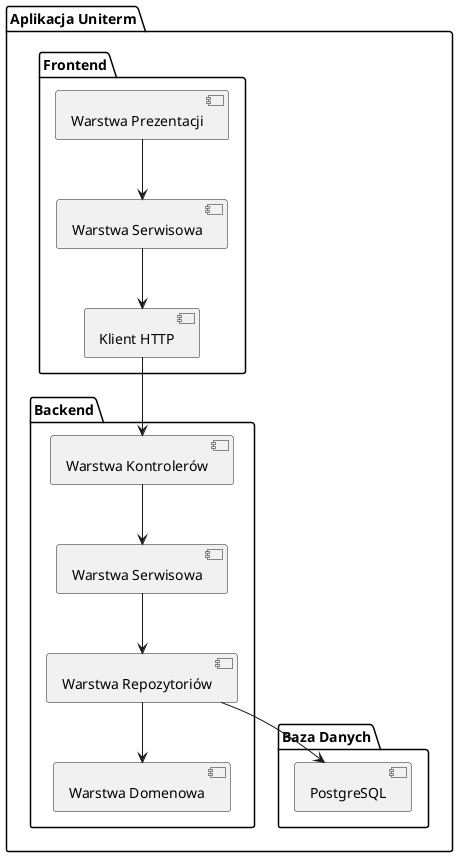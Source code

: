 @startuml
package "Aplikacja Uniterm" {
  package "Frontend" {
    [Warstwa Prezentacji] as FE_Presentation
    [Warstwa Serwisowa] as FE_Service
    [Klient HTTP] as FE_HTTP
  }
  
  package "Backend" {
    [Warstwa Kontrolerów] as BE_Controller
    [Warstwa Serwisowa] as BE_Service
    [Warstwa Repozytoriów] as BE_Repository
    [Warstwa Domenowa] as BE_Domain
  }
  
  package "Baza Danych" {
    [PostgreSQL] as DB
  }
  
  FE_Presentation --> FE_Service
  FE_Service --> FE_HTTP
  FE_HTTP --> BE_Controller
  BE_Controller --> BE_Service
  BE_Service --> BE_Repository
  BE_Repository --> BE_Domain
  BE_Repository --> DB
}
@enduml